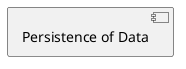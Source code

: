 @startuml
	[Persistence of Data] as group___persistence [[../groups/group___persistence.html]]
@enduml
